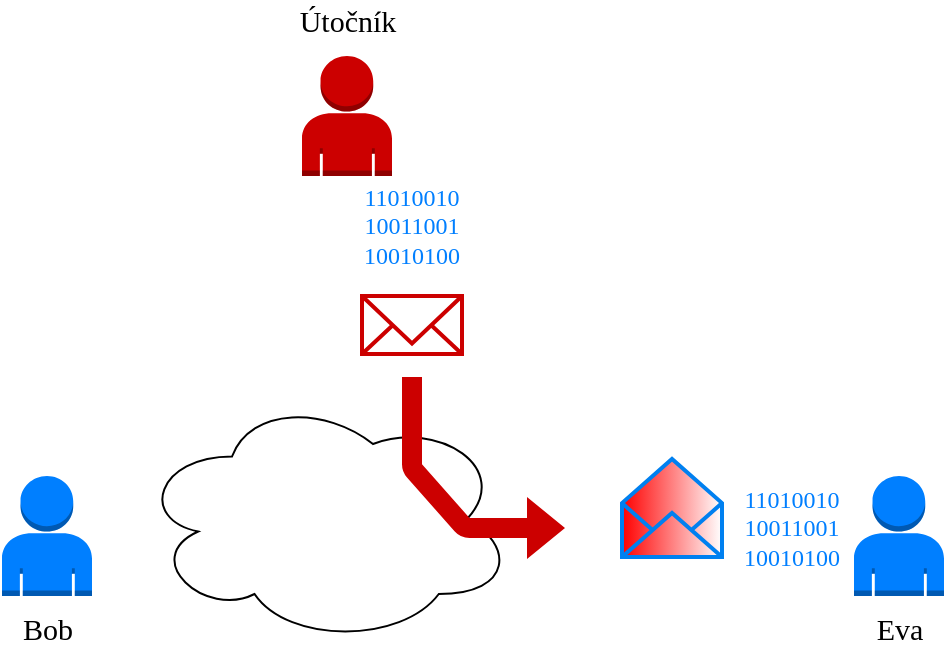 <mxfile version="12.3.2" type="device" pages="1"><diagram id="KQbcBKds0Yyqv5vkCtu4" name="Page-1"><mxGraphModel dx="1422" dy="824" grid="1" gridSize="10" guides="1" tooltips="1" connect="1" arrows="1" fold="1" page="1" pageScale="1" pageWidth="827" pageHeight="1169" math="0" shadow="0"><root><mxCell id="0"/><mxCell id="1" parent="0"/><mxCell id="D4Crx_8czGkIDOIalMsa-8" value="" style="ellipse;shape=cloud;whiteSpace=wrap;html=1;" parent="1" vertex="1"><mxGeometry x="318" y="249" width="188" height="125" as="geometry"/></mxCell><mxCell id="D4Crx_8czGkIDOIalMsa-4" value="" style="outlineConnect=0;dashed=0;verticalLabelPosition=bottom;verticalAlign=top;align=center;html=1;shape=mxgraph.aws3.user;fillColor=#CC0000;strokeColor=#b85450;" parent="1" vertex="1"><mxGeometry x="400" y="80" width="45" height="60" as="geometry"/></mxCell><mxCell id="D4Crx_8czGkIDOIalMsa-5" value="" style="outlineConnect=0;dashed=0;verticalLabelPosition=bottom;verticalAlign=top;align=center;html=1;shape=mxgraph.aws3.user;fillColor=#007FFF;strokeColor=#6c8ebf;" parent="1" vertex="1"><mxGeometry x="250" y="290" width="45" height="60" as="geometry"/></mxCell><mxCell id="D4Crx_8czGkIDOIalMsa-6" value="" style="outlineConnect=0;dashed=0;verticalLabelPosition=bottom;verticalAlign=top;align=center;html=1;shape=mxgraph.aws3.user;fillColor=#007FFF;strokeColor=#6c8ebf;" parent="1" vertex="1"><mxGeometry x="676" y="290" width="45" height="60" as="geometry"/></mxCell><mxCell id="D4Crx_8czGkIDOIalMsa-16" value="Bob" style="text;html=1;strokeColor=none;fillColor=none;align=center;verticalAlign=middle;whiteSpace=wrap;rounded=0;fontSize=15;fontStyle=0;fontFamily=Vafle VUT;" parent="1" vertex="1"><mxGeometry x="252.5" y="356" width="40" height="20" as="geometry"/></mxCell><mxCell id="D4Crx_8czGkIDOIalMsa-17" value="Eva" style="text;html=1;strokeColor=none;fillColor=none;align=center;verticalAlign=middle;whiteSpace=wrap;rounded=0;fontSize=15;fontStyle=0;fontFamily=Vafle VUT;" parent="1" vertex="1"><mxGeometry x="678.5" y="356" width="40" height="20" as="geometry"/></mxCell><mxCell id="D4Crx_8czGkIDOIalMsa-18" value="Útočník" style="text;html=1;strokeColor=none;fillColor=none;align=center;verticalAlign=middle;whiteSpace=wrap;rounded=0;fontSize=15;fontStyle=0;fontFamily=Vafle VUT;" parent="1" vertex="1"><mxGeometry x="402.5" y="52" width="40" height="20" as="geometry"/></mxCell><mxCell id="D4Crx_8czGkIDOIalMsa-21" value="" style="html=1;verticalLabelPosition=bottom;align=center;labelBackgroundColor=#ffffff;verticalAlign=top;strokeWidth=2;strokeColor=#0080F0;shadow=0;dashed=0;shape=mxgraph.ios7.icons.envelope_(empty);fillColor=#FF0000;gradientColor=#ffffff;gradientDirection=east;" parent="1" vertex="1"><mxGeometry x="560" y="281.5" width="50" height="49" as="geometry"/></mxCell><mxCell id="D4Crx_8czGkIDOIalMsa-24" value="" style="shape=flexArrow;endArrow=classic;html=1;fillColor=#CC0000;strokeColor=none;" parent="1" edge="1"><mxGeometry width="50" height="50" relative="1" as="geometry"><mxPoint x="455" y="240" as="sourcePoint"/><mxPoint x="532" y="316" as="targetPoint"/><Array as="points"><mxPoint x="455" y="286"/><mxPoint x="481.5" y="316"/></Array></mxGeometry></mxCell><mxCell id="D4Crx_8czGkIDOIalMsa-26" value="" style="html=1;verticalLabelPosition=bottom;align=center;labelBackgroundColor=#ffffff;verticalAlign=top;strokeWidth=2;strokeColor=#CC0000;shadow=0;dashed=0;shape=mxgraph.ios7.icons.mail;fillColor=none;" parent="1" vertex="1"><mxGeometry x="430" y="200" width="50" height="29" as="geometry"/></mxCell><mxCell id="D4Crx_8czGkIDOIalMsa-27" value="&lt;font color=&quot;#007fff&quot;&gt;11010010&lt;br&gt;10011001&lt;br&gt;10010100&lt;/font&gt;" style="text;html=1;strokeColor=none;fillColor=none;align=center;verticalAlign=middle;whiteSpace=wrap;rounded=0;fontColor=#CC0000;fontFamily=Vafle VUT;" parent="1" vertex="1"><mxGeometry x="435" y="155" width="40" height="20" as="geometry"/></mxCell><mxCell id="D4Crx_8czGkIDOIalMsa-31" value="&lt;font color=&quot;#007fff&quot;&gt;11010010&lt;br&gt;10011001&lt;br&gt;10010100&lt;/font&gt;" style="text;html=1;strokeColor=none;fillColor=none;align=center;verticalAlign=middle;whiteSpace=wrap;rounded=0;fontColor=#CC0000;fontFamily=Vafle VUT;" parent="1" vertex="1"><mxGeometry x="625" y="306" width="40" height="20" as="geometry"/></mxCell></root></mxGraphModel></diagram></mxfile>